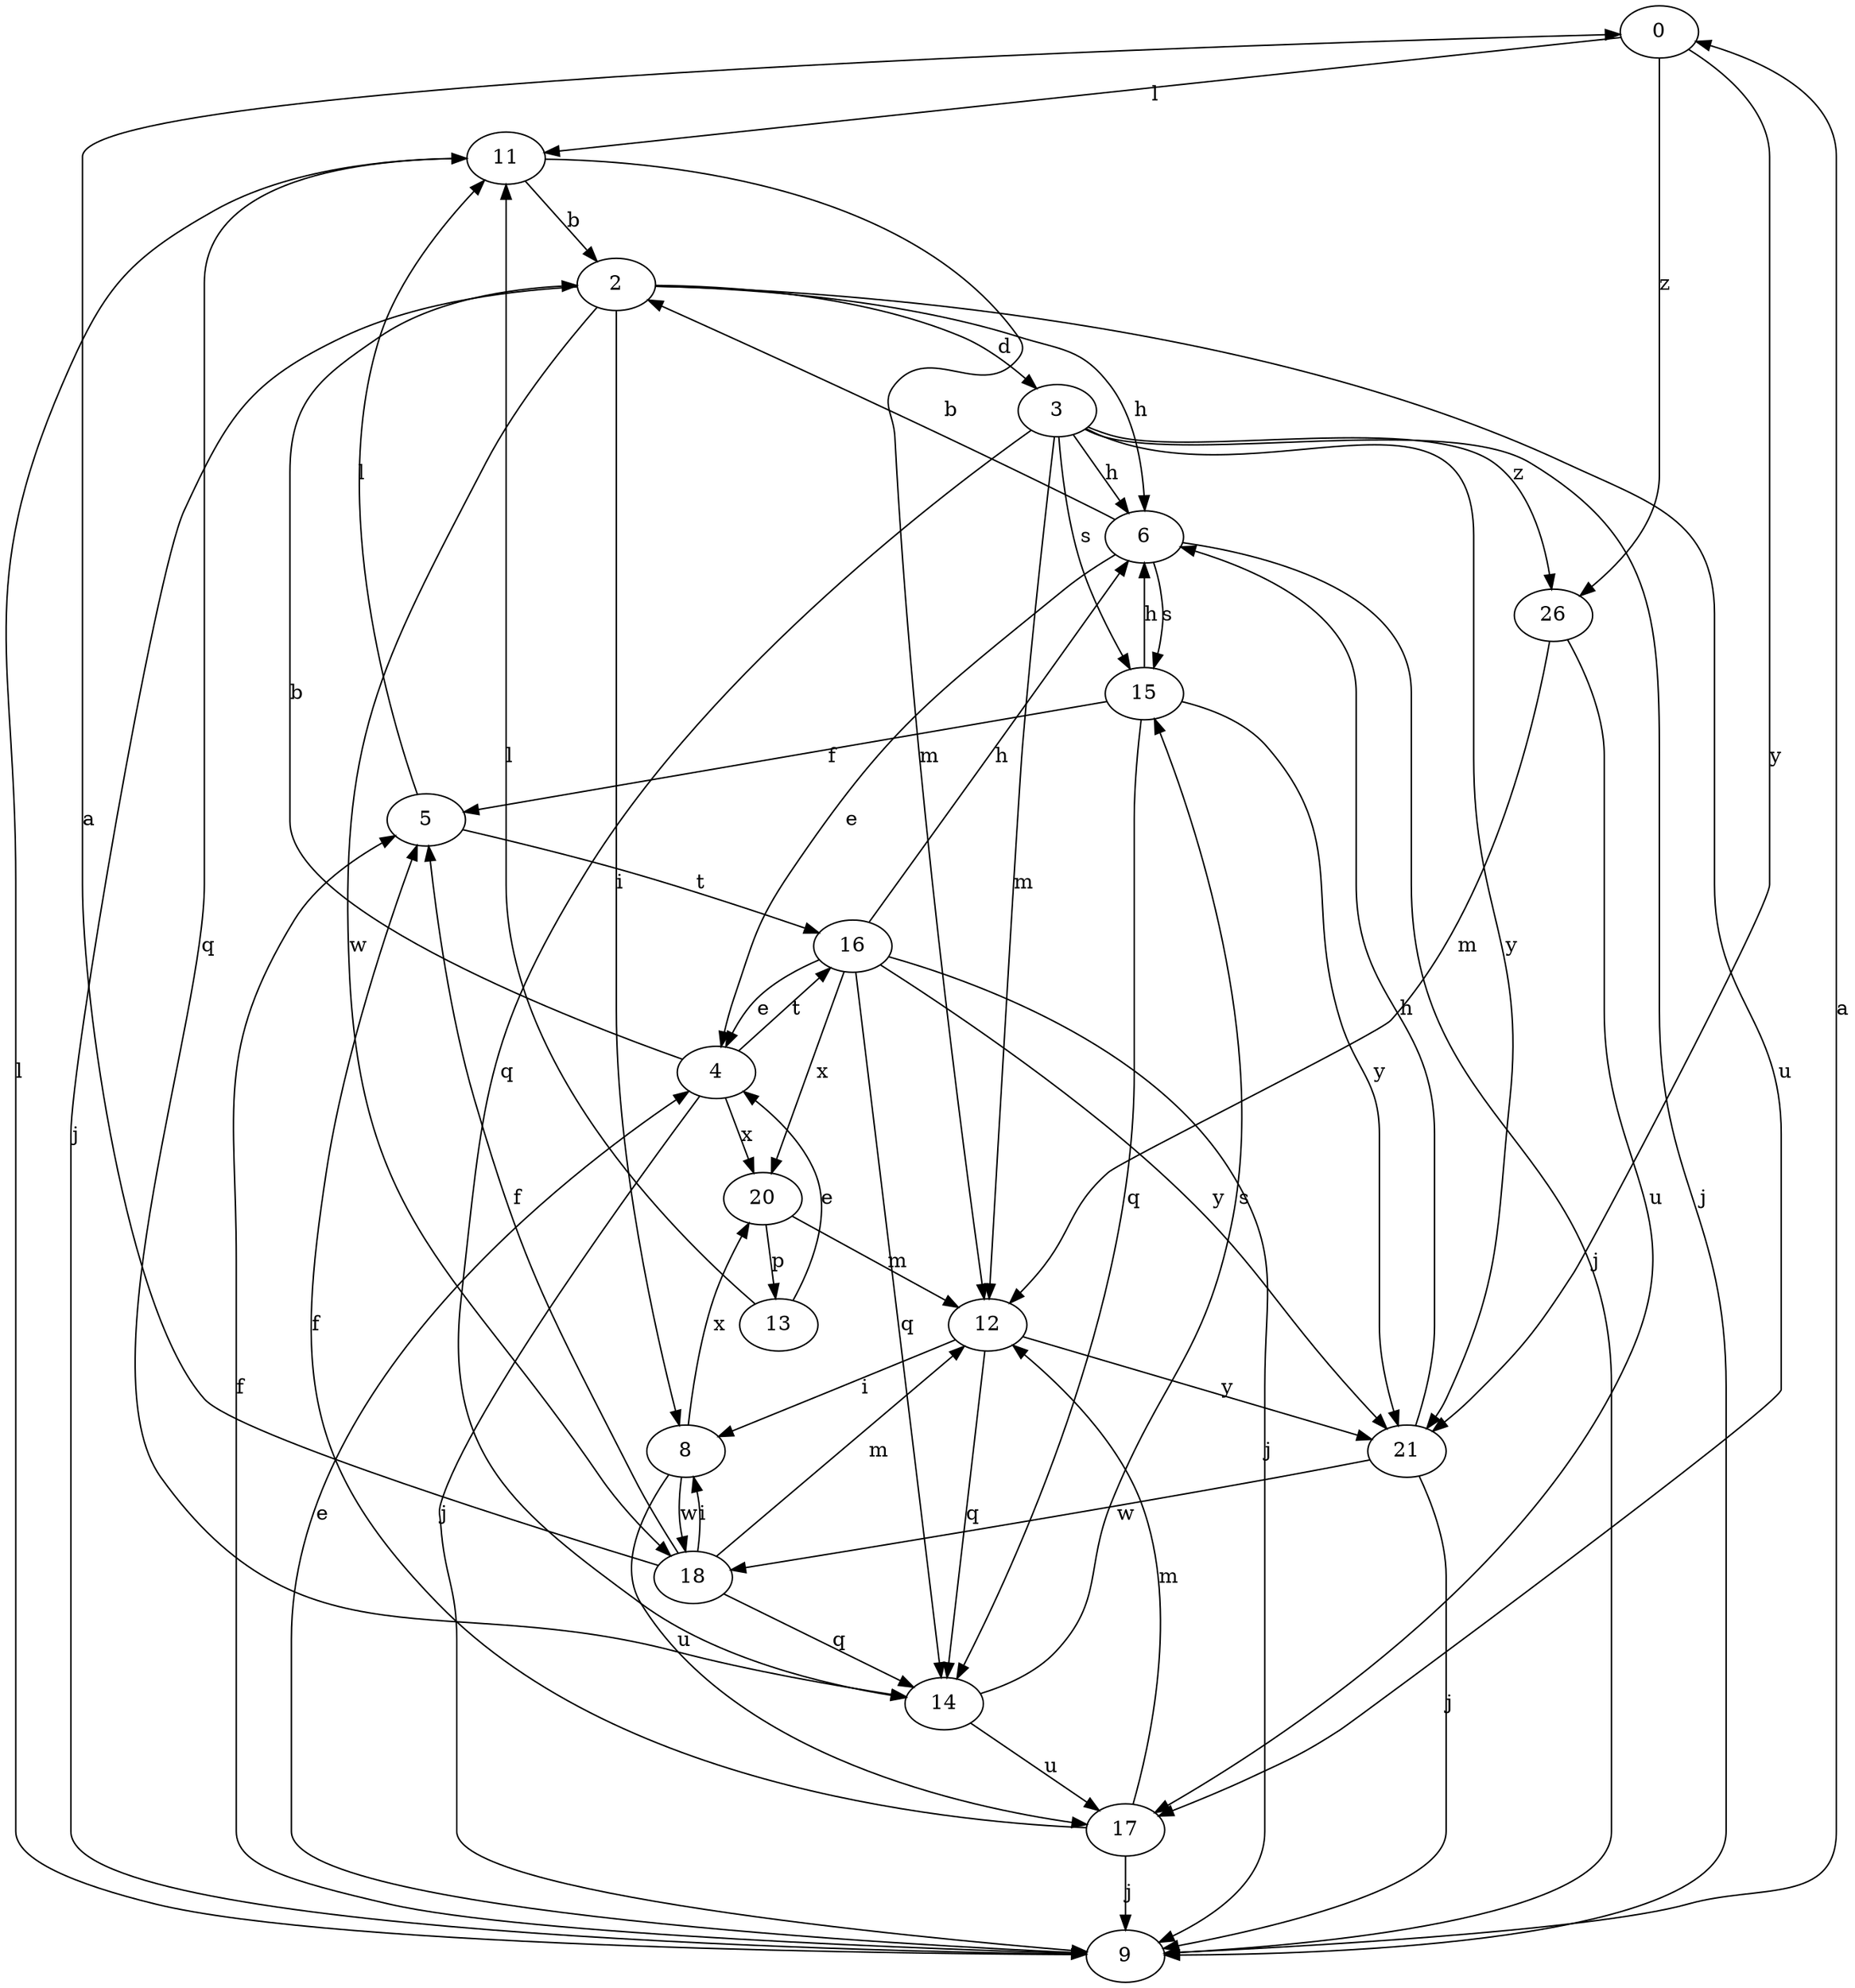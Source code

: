 strict digraph  {
0;
2;
3;
4;
5;
6;
8;
9;
11;
12;
13;
14;
15;
16;
17;
18;
20;
21;
26;
0 -> 11  [label=l];
0 -> 21  [label=y];
0 -> 26  [label=z];
2 -> 3  [label=d];
2 -> 6  [label=h];
2 -> 8  [label=i];
2 -> 9  [label=j];
2 -> 17  [label=u];
2 -> 18  [label=w];
3 -> 6  [label=h];
3 -> 9  [label=j];
3 -> 12  [label=m];
3 -> 14  [label=q];
3 -> 15  [label=s];
3 -> 21  [label=y];
3 -> 26  [label=z];
4 -> 2  [label=b];
4 -> 9  [label=j];
4 -> 16  [label=t];
4 -> 20  [label=x];
5 -> 11  [label=l];
5 -> 16  [label=t];
6 -> 2  [label=b];
6 -> 4  [label=e];
6 -> 9  [label=j];
6 -> 15  [label=s];
8 -> 17  [label=u];
8 -> 18  [label=w];
8 -> 20  [label=x];
9 -> 0  [label=a];
9 -> 4  [label=e];
9 -> 5  [label=f];
9 -> 11  [label=l];
11 -> 2  [label=b];
11 -> 12  [label=m];
11 -> 14  [label=q];
12 -> 8  [label=i];
12 -> 14  [label=q];
12 -> 21  [label=y];
13 -> 4  [label=e];
13 -> 11  [label=l];
14 -> 15  [label=s];
14 -> 17  [label=u];
15 -> 5  [label=f];
15 -> 6  [label=h];
15 -> 14  [label=q];
15 -> 21  [label=y];
16 -> 4  [label=e];
16 -> 6  [label=h];
16 -> 9  [label=j];
16 -> 14  [label=q];
16 -> 20  [label=x];
16 -> 21  [label=y];
17 -> 5  [label=f];
17 -> 9  [label=j];
17 -> 12  [label=m];
18 -> 0  [label=a];
18 -> 5  [label=f];
18 -> 8  [label=i];
18 -> 12  [label=m];
18 -> 14  [label=q];
20 -> 12  [label=m];
20 -> 13  [label=p];
21 -> 6  [label=h];
21 -> 9  [label=j];
21 -> 18  [label=w];
26 -> 12  [label=m];
26 -> 17  [label=u];
}
